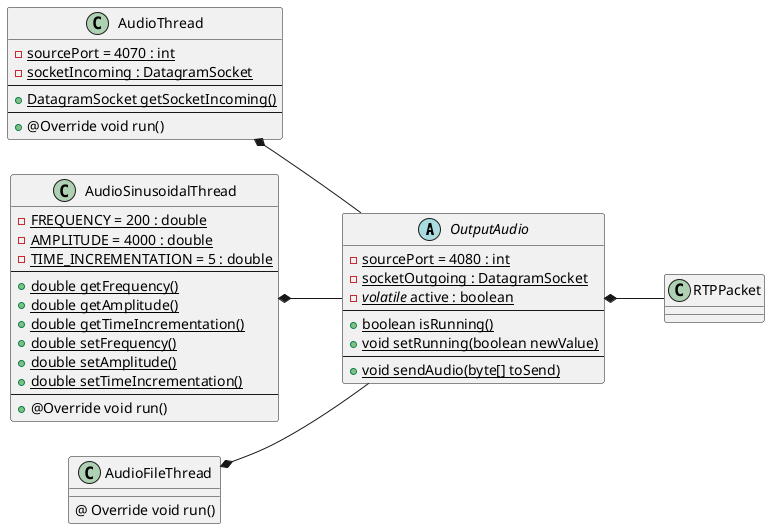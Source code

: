 @startuml
left to right direction
abstract class OutputAudio{
    - {static} sourcePort = 4080 : int
    - {static} socketOutgoing : DatagramSocket
    - {static} <i>volatile</i> active : boolean
    --
    + {static} boolean isRunning()
    + {static} void setRunning(boolean newValue)
    --
    + {static} void sendAudio(byte[] toSend)
}

class AudioThread{
    - {static} sourcePort = 4070 : int
    - {static} socketIncoming : DatagramSocket
    --
    + {static} DatagramSocket getSocketIncoming()
    --
    + @Override void run()
}

class AudioSinusoidalThread{
    - {static} FREQUENCY = 200 : double
    - {static} AMPLITUDE = 4000 : double
    - {static} TIME_INCREMENTATION = 5 : double
    --
    + {static} double getFrequency()
    + {static} double getAmplitude()
    + {static} double getTimeIncrementation()
    + {static} double setFrequency()
    + {static} double setAmplitude()
    + {static} double setTimeIncrementation()
    --
    + @Override void run()
}

class AudioFileThread{
    @ Override void run()
}

class RTPPacket{
}

AudioThread *-- OutputAudio
AudioSinusoidalThread *-- OutputAudio
AudioFileThread *-- OutputAudio
OutputAudio *-- RTPPacket

@enduml